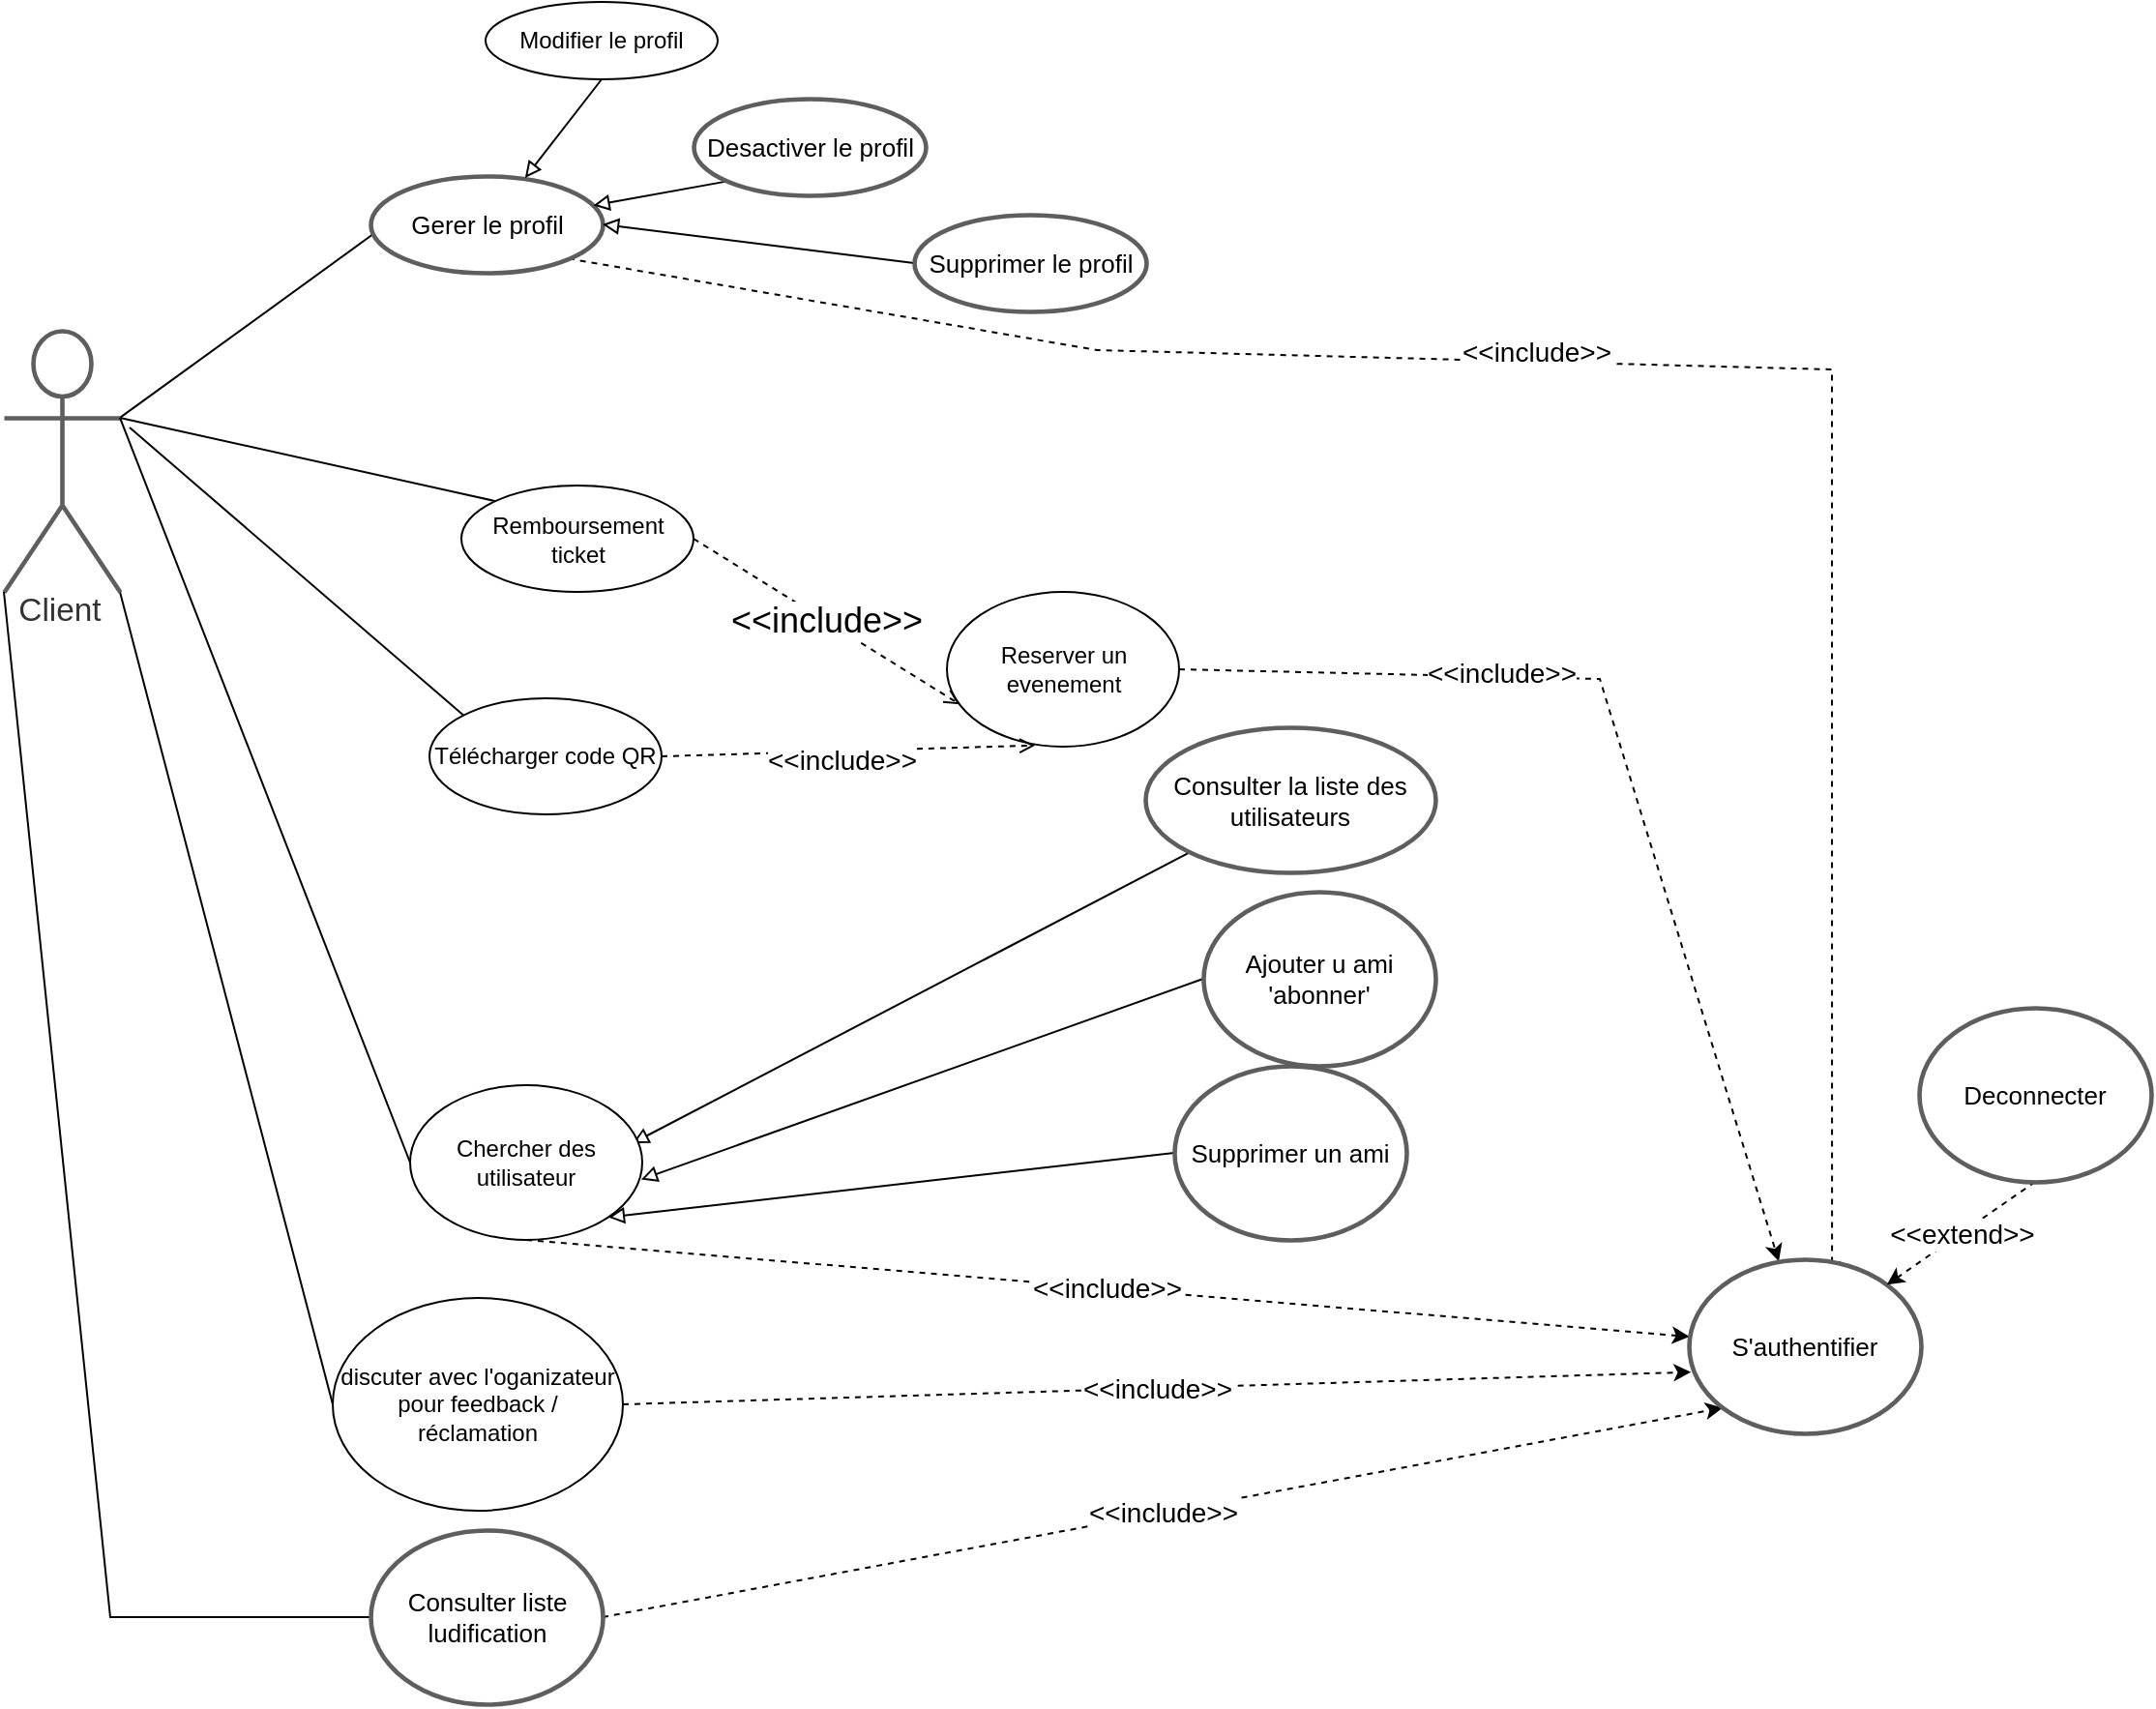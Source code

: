 <mxfile version="20.8.16" type="github">
  <diagram name="Page-1" id="Yc7jpaineD2_hunF8hm_">
    <mxGraphModel dx="2867" dy="1178" grid="1" gridSize="10" guides="1" tooltips="1" connect="1" arrows="1" fold="1" page="1" pageScale="1" pageWidth="827" pageHeight="1169" math="0" shadow="0">
      <root>
        <mxCell id="0" />
        <mxCell id="1" parent="0" />
        <mxCell id="ZGbzCy4regsN6U9j73BN-1" style="edgeStyle=none;rounded=0;orthogonalLoop=1;jettySize=auto;html=1;exitX=1;exitY=0.333;exitDx=0;exitDy=0;exitPerimeter=0;entryX=0.019;entryY=0.588;entryDx=0;entryDy=0;entryPerimeter=0;fontSize=18;endArrow=none;endFill=0;" edge="1" parent="1" source="ZGbzCy4regsN6U9j73BN-4" target="ZGbzCy4regsN6U9j73BN-7">
          <mxGeometry relative="1" as="geometry" />
        </mxCell>
        <mxCell id="ZGbzCy4regsN6U9j73BN-2" style="edgeStyle=none;rounded=0;orthogonalLoop=1;jettySize=auto;html=1;exitX=1;exitY=0.333;exitDx=0;exitDy=0;exitPerimeter=0;entryX=0;entryY=0;entryDx=0;entryDy=0;fontSize=18;endArrow=none;endFill=0;" edge="1" parent="1" source="ZGbzCy4regsN6U9j73BN-4" target="ZGbzCy4regsN6U9j73BN-25">
          <mxGeometry relative="1" as="geometry" />
        </mxCell>
        <mxCell id="ZGbzCy4regsN6U9j73BN-3" style="edgeStyle=none;rounded=0;orthogonalLoop=1;jettySize=auto;html=1;exitX=1;exitY=1;exitDx=0;exitDy=0;exitPerimeter=0;entryX=0;entryY=0.5;entryDx=0;entryDy=0;fontSize=14;endArrow=none;endFill=0;" edge="1" parent="1" source="ZGbzCy4regsN6U9j73BN-4" target="ZGbzCy4regsN6U9j73BN-33">
          <mxGeometry relative="1" as="geometry" />
        </mxCell>
        <mxCell id="ZGbzCy4regsN6U9j73BN-4" value="Client" style="html=1;overflow=block;blockSpacing=1;shape=umlActor;labelPosition=center;verticalLabelPosition=bottom;verticalAlign=top;whiteSpace=nowrap;fontSize=16.7;fontColor=#333333;align=center;spacing=0;strokeColor=#5e5e5e;strokeOpacity=100;rounded=1;absoluteArcSize=1;arcSize=9;strokeWidth=2.3;lucidId=Zoit8c.qYpQ7;" vertex="1" parent="1">
          <mxGeometry x="40" y="250" width="60" height="135" as="geometry" />
        </mxCell>
        <mxCell id="ZGbzCy4regsN6U9j73BN-5" style="edgeStyle=none;rounded=0;orthogonalLoop=1;jettySize=auto;html=1;exitX=1;exitY=1;exitDx=0;exitDy=0;entryX=0.617;entryY=0.111;entryDx=0;entryDy=0;entryPerimeter=0;dashed=1;fontSize=14;endArrow=classic;endFill=1;" edge="1" parent="1" source="ZGbzCy4regsN6U9j73BN-7" target="ZGbzCy4regsN6U9j73BN-34">
          <mxGeometry relative="1" as="geometry">
            <Array as="points">
              <mxPoint x="605" y="260" />
              <mxPoint x="985" y="270" />
            </Array>
          </mxGeometry>
        </mxCell>
        <mxCell id="ZGbzCy4regsN6U9j73BN-6" value="&amp;lt;&amp;lt;include&amp;gt;&amp;gt;" style="edgeLabel;html=1;align=center;verticalAlign=middle;resizable=0;points=[];fontSize=14;" vertex="1" connectable="0" parent="ZGbzCy4regsN6U9j73BN-5">
          <mxGeometry x="-0.107" y="5" relative="1" as="geometry">
            <mxPoint as="offset" />
          </mxGeometry>
        </mxCell>
        <mxCell id="ZGbzCy4regsN6U9j73BN-7" value="Gerer le profil" style="html=1;overflow=block;blockSpacing=1;whiteSpace=wrap;ellipse;fontSize=13;spacing=3.8;strokeColor=#5e5e5e;strokeOpacity=100;rounded=1;absoluteArcSize=1;arcSize=9;strokeWidth=2.3;lucidId=3sitsereLQRn;" vertex="1" parent="1">
          <mxGeometry x="229.5" y="170" width="120" height="50" as="geometry" />
        </mxCell>
        <mxCell id="ZGbzCy4regsN6U9j73BN-8" style="edgeStyle=none;rounded=0;orthogonalLoop=1;jettySize=auto;html=1;exitX=0;exitY=1;exitDx=0;exitDy=0;fontSize=18;endArrow=block;endFill=0;" edge="1" parent="1" source="ZGbzCy4regsN6U9j73BN-9" target="ZGbzCy4regsN6U9j73BN-7">
          <mxGeometry relative="1" as="geometry" />
        </mxCell>
        <mxCell id="ZGbzCy4regsN6U9j73BN-9" value="Desactiver le profil" style="html=1;overflow=block;blockSpacing=1;whiteSpace=wrap;ellipse;fontSize=13;spacing=3.8;strokeColor=#5e5e5e;strokeOpacity=100;rounded=1;absoluteArcSize=1;arcSize=9;strokeWidth=2.3;lucidId=jtitNFk_JNwB;" vertex="1" parent="1">
          <mxGeometry x="396.5" y="130" width="120" height="50" as="geometry" />
        </mxCell>
        <mxCell id="ZGbzCy4regsN6U9j73BN-10" style="edgeStyle=none;rounded=0;orthogonalLoop=1;jettySize=auto;html=1;exitX=0;exitY=0.5;exitDx=0;exitDy=0;entryX=0;entryY=1;entryDx=0;entryDy=0;entryPerimeter=0;fontSize=14;endArrow=none;endFill=0;" edge="1" parent="1" source="ZGbzCy4regsN6U9j73BN-12" target="ZGbzCy4regsN6U9j73BN-4">
          <mxGeometry relative="1" as="geometry">
            <Array as="points">
              <mxPoint x="95" y="915" />
            </Array>
          </mxGeometry>
        </mxCell>
        <mxCell id="ZGbzCy4regsN6U9j73BN-11" value="&amp;lt;&amp;lt;include&amp;gt;&amp;gt;" style="edgeStyle=none;rounded=0;orthogonalLoop=1;jettySize=auto;html=1;exitX=1;exitY=0.5;exitDx=0;exitDy=0;entryX=0;entryY=1;entryDx=0;entryDy=0;fontSize=14;endArrow=classic;endFill=1;dashed=1;" edge="1" parent="1" source="ZGbzCy4regsN6U9j73BN-12" target="ZGbzCy4regsN6U9j73BN-34">
          <mxGeometry relative="1" as="geometry" />
        </mxCell>
        <mxCell id="ZGbzCy4regsN6U9j73BN-12" value="Consulter liste ludification" style="html=1;overflow=block;blockSpacing=1;whiteSpace=wrap;ellipse;fontSize=13;spacing=3.8;strokeColor=#5e5e5e;strokeOpacity=100;rounded=1;absoluteArcSize=1;arcSize=9;strokeWidth=2.3;lucidId=AtitZLWRrcX2;" vertex="1" parent="1">
          <mxGeometry x="229.5" y="870" width="120" height="90" as="geometry" />
        </mxCell>
        <mxCell id="ZGbzCy4regsN6U9j73BN-13" style="edgeStyle=none;rounded=0;orthogonalLoop=1;jettySize=auto;html=1;exitX=0;exitY=0.5;exitDx=0;exitDy=0;entryX=0.995;entryY=0.61;entryDx=0;entryDy=0;fontSize=18;endArrow=block;endFill=0;entryPerimeter=0;" edge="1" parent="1" source="ZGbzCy4regsN6U9j73BN-14" target="ZGbzCy4regsN6U9j73BN-31">
          <mxGeometry relative="1" as="geometry">
            <mxPoint x="537.565" y="786.715" as="targetPoint" />
          </mxGeometry>
        </mxCell>
        <mxCell id="ZGbzCy4regsN6U9j73BN-14" value="Ajouter u ami &#39;abonner&#39;" style="html=1;overflow=block;blockSpacing=1;whiteSpace=wrap;ellipse;fontSize=13;spacing=3.8;strokeColor=#5e5e5e;strokeOpacity=100;rounded=1;absoluteArcSize=1;arcSize=9;strokeWidth=2.3;lucidId=yuiteOMJiaQA;" vertex="1" parent="1">
          <mxGeometry x="660" y="540" width="120" height="90" as="geometry" />
        </mxCell>
        <mxCell id="ZGbzCy4regsN6U9j73BN-15" style="edgeStyle=none;rounded=0;orthogonalLoop=1;jettySize=auto;html=1;exitX=0;exitY=0.5;exitDx=0;exitDy=0;entryX=1;entryY=1;entryDx=0;entryDy=0;fontSize=18;endArrow=block;endFill=0;" edge="1" parent="1" source="ZGbzCy4regsN6U9j73BN-16" target="ZGbzCy4regsN6U9j73BN-31">
          <mxGeometry relative="1" as="geometry">
            <mxPoint x="523.08" y="795.23" as="targetPoint" />
          </mxGeometry>
        </mxCell>
        <mxCell id="ZGbzCy4regsN6U9j73BN-16" value="Supprimer un ami" style="html=1;overflow=block;blockSpacing=1;whiteSpace=wrap;ellipse;fontSize=13;spacing=3.8;strokeColor=#5e5e5e;strokeOpacity=100;rounded=1;absoluteArcSize=1;arcSize=9;strokeWidth=2.3;lucidId=Juitxt.MBrJM;" vertex="1" parent="1">
          <mxGeometry x="645" y="630" width="120" height="90" as="geometry" />
        </mxCell>
        <mxCell id="ZGbzCy4regsN6U9j73BN-17" value="" style="edgeStyle=none;rounded=0;orthogonalLoop=1;jettySize=auto;html=1;fontSize=18;endArrow=block;endFill=0;entryX=0.958;entryY=0.375;entryDx=0;entryDy=0;entryPerimeter=0;" edge="1" parent="1" source="ZGbzCy4regsN6U9j73BN-18" target="ZGbzCy4regsN6U9j73BN-31">
          <mxGeometry relative="1" as="geometry">
            <mxPoint x="553.849" y="746.229" as="targetPoint" />
          </mxGeometry>
        </mxCell>
        <mxCell id="ZGbzCy4regsN6U9j73BN-18" value="Consulter la liste des utilisateurs" style="html=1;overflow=block;blockSpacing=1;whiteSpace=wrap;ellipse;fontSize=13;spacing=3.8;strokeColor=#5e5e5e;strokeOpacity=100;rounded=1;absoluteArcSize=1;arcSize=9;strokeWidth=2.3;lucidId=SuitE4AoL12q;" vertex="1" parent="1">
          <mxGeometry x="630" y="455" width="150" height="75" as="geometry" />
        </mxCell>
        <mxCell id="ZGbzCy4regsN6U9j73BN-19" style="edgeStyle=none;rounded=0;orthogonalLoop=1;jettySize=auto;html=1;exitX=0.5;exitY=1;exitDx=0;exitDy=0;entryX=0.666;entryY=0.019;entryDx=0;entryDy=0;entryPerimeter=0;fontSize=18;endArrow=block;endFill=0;" edge="1" parent="1" source="ZGbzCy4regsN6U9j73BN-20" target="ZGbzCy4regsN6U9j73BN-7">
          <mxGeometry relative="1" as="geometry" />
        </mxCell>
        <mxCell id="ZGbzCy4regsN6U9j73BN-20" value="Modifier le profil" style="ellipse;whiteSpace=wrap;html=1;" vertex="1" parent="1">
          <mxGeometry x="289" y="80" width="120" height="40" as="geometry" />
        </mxCell>
        <mxCell id="ZGbzCy4regsN6U9j73BN-21" style="edgeStyle=none;rounded=0;orthogonalLoop=1;jettySize=auto;html=1;exitX=1;exitY=0.5;exitDx=0;exitDy=0;dashed=1;fontSize=14;endArrow=classic;endFill=1;" edge="1" parent="1" source="ZGbzCy4regsN6U9j73BN-23" target="ZGbzCy4regsN6U9j73BN-34">
          <mxGeometry relative="1" as="geometry">
            <Array as="points">
              <mxPoint x="865" y="430" />
            </Array>
          </mxGeometry>
        </mxCell>
        <mxCell id="ZGbzCy4regsN6U9j73BN-22" value="&amp;lt;&amp;lt;include&amp;gt;&amp;gt;" style="edgeLabel;html=1;align=center;verticalAlign=middle;resizable=0;points=[];fontSize=14;" vertex="1" connectable="0" parent="ZGbzCy4regsN6U9j73BN-21">
          <mxGeometry x="-0.379" y="2" relative="1" as="geometry">
            <mxPoint x="1" as="offset" />
          </mxGeometry>
        </mxCell>
        <mxCell id="ZGbzCy4regsN6U9j73BN-23" value="Reserver un evenement" style="ellipse;whiteSpace=wrap;html=1;" vertex="1" parent="1">
          <mxGeometry x="527.5" y="385" width="120" height="80" as="geometry" />
        </mxCell>
        <mxCell id="ZGbzCy4regsN6U9j73BN-24" value="&amp;lt;&amp;lt;include&amp;gt;&amp;gt;" style="edgeStyle=none;rounded=0;orthogonalLoop=1;jettySize=auto;html=1;exitX=1;exitY=0.5;exitDx=0;exitDy=0;entryX=0.056;entryY=0.727;entryDx=0;entryDy=0;entryPerimeter=0;dashed=1;fontSize=18;endArrow=open;endFill=0;" edge="1" parent="1" source="ZGbzCy4regsN6U9j73BN-25" target="ZGbzCy4regsN6U9j73BN-23">
          <mxGeometry relative="1" as="geometry">
            <mxPoint x="320" y="500.0" as="sourcePoint" />
            <mxPoint x="445.64" y="422.88" as="targetPoint" />
          </mxGeometry>
        </mxCell>
        <mxCell id="ZGbzCy4regsN6U9j73BN-25" value="Remboursement ticket" style="ellipse;whiteSpace=wrap;html=1;" vertex="1" parent="1">
          <mxGeometry x="276.5" y="330" width="120" height="55" as="geometry" />
        </mxCell>
        <mxCell id="ZGbzCy4regsN6U9j73BN-26" value="&lt;font style=&quot;font-size: 14px;&quot;&gt;&amp;lt;&amp;lt;include&amp;gt;&amp;gt;&lt;br&gt;&lt;/font&gt;" style="edgeStyle=none;rounded=0;orthogonalLoop=1;jettySize=auto;html=1;exitX=1;exitY=0.5;exitDx=0;exitDy=0;entryX=0.38;entryY=0.992;entryDx=0;entryDy=0;entryPerimeter=0;dashed=1;fontSize=18;endArrow=open;endFill=0;" edge="1" parent="1" source="ZGbzCy4regsN6U9j73BN-28" target="ZGbzCy4regsN6U9j73BN-23">
          <mxGeometry x="-0.037" y="-4" relative="1" as="geometry">
            <mxPoint as="offset" />
          </mxGeometry>
        </mxCell>
        <mxCell id="ZGbzCy4regsN6U9j73BN-27" style="edgeStyle=none;rounded=0;orthogonalLoop=1;jettySize=auto;html=1;exitX=0;exitY=0;exitDx=0;exitDy=0;fontSize=14;endArrow=none;endFill=0;" edge="1" parent="1" source="ZGbzCy4regsN6U9j73BN-28">
          <mxGeometry relative="1" as="geometry">
            <mxPoint x="105" y="300" as="targetPoint" />
          </mxGeometry>
        </mxCell>
        <mxCell id="ZGbzCy4regsN6U9j73BN-28" value="Télécharger code QR" style="ellipse;whiteSpace=wrap;html=1;" vertex="1" parent="1">
          <mxGeometry x="260" y="440" width="120" height="60" as="geometry" />
        </mxCell>
        <mxCell id="ZGbzCy4regsN6U9j73BN-29" style="edgeStyle=none;rounded=0;orthogonalLoop=1;jettySize=auto;html=1;exitX=0;exitY=0.5;exitDx=0;exitDy=0;entryX=1;entryY=0.333;entryDx=0;entryDy=0;entryPerimeter=0;fontSize=14;endArrow=none;endFill=0;" edge="1" parent="1" source="ZGbzCy4regsN6U9j73BN-31" target="ZGbzCy4regsN6U9j73BN-4">
          <mxGeometry relative="1" as="geometry" />
        </mxCell>
        <mxCell id="ZGbzCy4regsN6U9j73BN-30" value="&amp;lt;&amp;lt;include&amp;gt;&amp;gt;" style="edgeStyle=none;rounded=0;orthogonalLoop=1;jettySize=auto;html=1;exitX=0.5;exitY=1;exitDx=0;exitDy=0;dashed=1;fontSize=14;endArrow=classic;endFill=1;" edge="1" parent="1" source="ZGbzCy4regsN6U9j73BN-31" target="ZGbzCy4regsN6U9j73BN-34">
          <mxGeometry relative="1" as="geometry" />
        </mxCell>
        <mxCell id="ZGbzCy4regsN6U9j73BN-31" value="Chercher des utilisateur" style="ellipse;whiteSpace=wrap;html=1;" vertex="1" parent="1">
          <mxGeometry x="250" y="640" width="120" height="80" as="geometry" />
        </mxCell>
        <mxCell id="ZGbzCy4regsN6U9j73BN-32" value="&amp;lt;&amp;lt;include&amp;gt;&amp;gt;" style="edgeStyle=none;rounded=0;orthogonalLoop=1;jettySize=auto;html=1;exitX=1;exitY=0.5;exitDx=0;exitDy=0;dashed=1;fontSize=14;endArrow=classic;endFill=1;entryX=0.01;entryY=0.648;entryDx=0;entryDy=0;entryPerimeter=0;" edge="1" parent="1" source="ZGbzCy4regsN6U9j73BN-33" target="ZGbzCy4regsN6U9j73BN-34">
          <mxGeometry relative="1" as="geometry">
            <mxPoint x="875" y="805.235" as="targetPoint" />
          </mxGeometry>
        </mxCell>
        <mxCell id="ZGbzCy4regsN6U9j73BN-33" value="discuter avec l&#39;oganizateur pour feedback / réclamation" style="ellipse;whiteSpace=wrap;html=1;" vertex="1" parent="1">
          <mxGeometry x="210" y="750" width="150" height="110" as="geometry" />
        </mxCell>
        <mxCell id="ZGbzCy4regsN6U9j73BN-34" value="S&#39;authentifier" style="html=1;overflow=block;blockSpacing=1;whiteSpace=wrap;ellipse;fontSize=13;spacing=3.8;strokeColor=#5e5e5e;strokeOpacity=100;rounded=1;absoluteArcSize=1;arcSize=9;strokeWidth=2.3;lucidId=XvitAHHM73nt;" vertex="1" parent="1">
          <mxGeometry x="911" y="730" width="120" height="90" as="geometry" />
        </mxCell>
        <mxCell id="ZGbzCy4regsN6U9j73BN-35" value="&amp;lt;&amp;lt;extend&amp;gt;&amp;gt;" style="edgeStyle=none;rounded=0;orthogonalLoop=1;jettySize=auto;html=1;exitX=0.5;exitY=1;exitDx=0;exitDy=0;entryX=1;entryY=0;entryDx=0;entryDy=0;fontSize=14;endArrow=classic;endFill=1;dashed=1;" edge="1" parent="1" source="ZGbzCy4regsN6U9j73BN-36" target="ZGbzCy4regsN6U9j73BN-34">
          <mxGeometry relative="1" as="geometry" />
        </mxCell>
        <mxCell id="ZGbzCy4regsN6U9j73BN-36" value="Deconnecter" style="html=1;overflow=block;blockSpacing=1;whiteSpace=wrap;ellipse;fontSize=13;spacing=3.8;strokeColor=#5e5e5e;strokeOpacity=100;rounded=1;absoluteArcSize=1;arcSize=9;strokeWidth=2.3;lucidId=XvitmW9DInrr;" vertex="1" parent="1">
          <mxGeometry x="1030" y="600" width="120" height="90" as="geometry" />
        </mxCell>
        <mxCell id="ZGbzCy4regsN6U9j73BN-37" style="edgeStyle=none;rounded=0;orthogonalLoop=1;jettySize=auto;html=1;exitX=0;exitY=0.5;exitDx=0;exitDy=0;entryX=1;entryY=0.5;entryDx=0;entryDy=0;fontSize=18;endArrow=block;endFill=0;" edge="1" parent="1" source="ZGbzCy4regsN6U9j73BN-38" target="ZGbzCy4regsN6U9j73BN-7">
          <mxGeometry relative="1" as="geometry" />
        </mxCell>
        <mxCell id="ZGbzCy4regsN6U9j73BN-38" value="Supprimer le profil" style="html=1;overflow=block;blockSpacing=1;whiteSpace=wrap;ellipse;fontSize=13;spacing=3.8;strokeColor=#5e5e5e;strokeOpacity=100;rounded=1;absoluteArcSize=1;arcSize=9;strokeWidth=2.3;lucidId=jtitNFk_JNwB;" vertex="1" parent="1">
          <mxGeometry x="510.5" y="190" width="120" height="50" as="geometry" />
        </mxCell>
      </root>
    </mxGraphModel>
  </diagram>
</mxfile>
